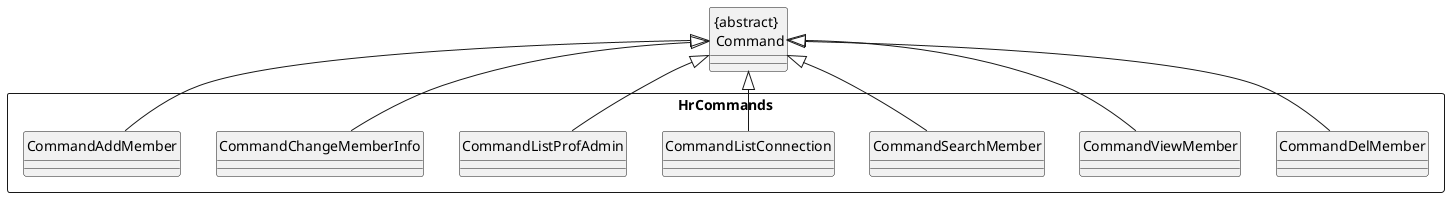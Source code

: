 @startuml
hide circle
class "{abstract} \n Command" {
}

Rectangle HrCommands {
"{abstract} \n Command" <|-down- CommandAddMember
"{abstract} \n Command" <|-down CommandDelMember
"{abstract} \n Command" <|-down CommandViewMember
"{abstract} \n Command" <|-down CommandSearchMember
"{abstract} \n Command" <|-down CommandListConnection
"{abstract} \n Command" <|-down CommandListProfAdmin
"{abstract} \n Command" <|-down CommandChangeMemberInfo
@enduml